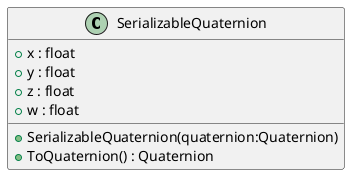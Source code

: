 @startuml
class SerializableQuaternion {
    + x : float
    + y : float
    + z : float
    + w : float
    + SerializableQuaternion(quaternion:Quaternion)
    + ToQuaternion() : Quaternion
}
@enduml
